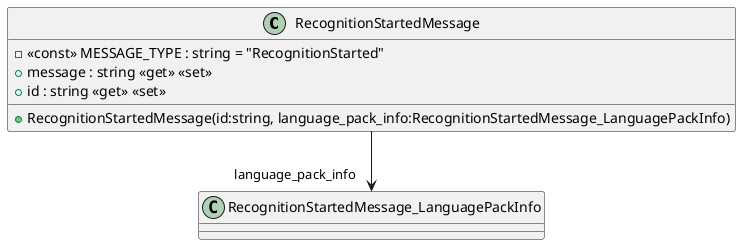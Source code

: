 @startuml
class RecognitionStartedMessage {
    + RecognitionStartedMessage(id:string, language_pack_info:RecognitionStartedMessage_LanguagePackInfo)
    - <<const>> MESSAGE_TYPE : string = "RecognitionStarted"
    + message : string <<get>> <<set>>
    + id : string <<get>> <<set>>
}
RecognitionStartedMessage --> "language_pack_info" RecognitionStartedMessage_LanguagePackInfo
@enduml
